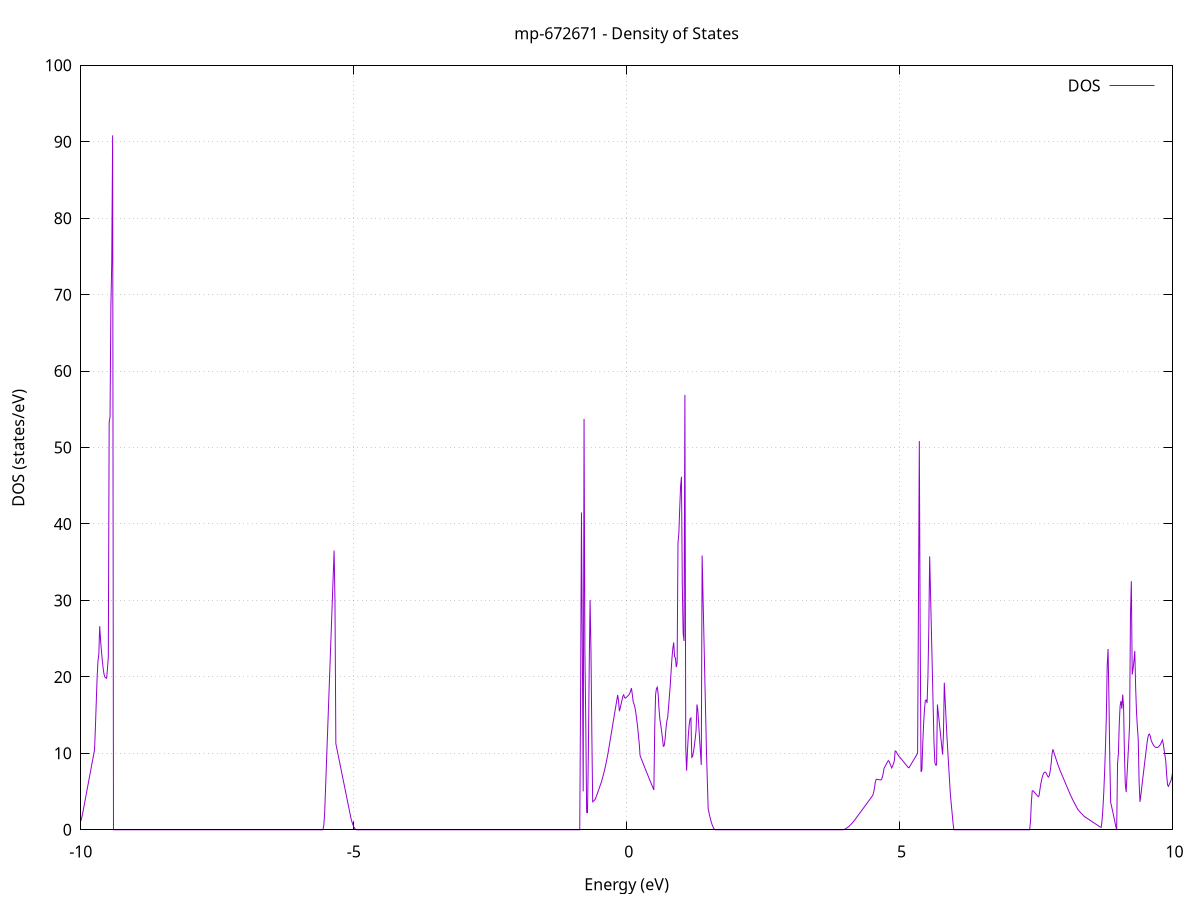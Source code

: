 set title 'mp-672671 - Density of States'
set xlabel 'Energy (eV)'
set ylabel 'DOS (states/eV)'
set grid
set xrange [-10:10]
set yrange [0:99.926]
set xzeroaxis lt -1
set terminal png size 800,600
set output 'mp-672671_dos_gnuplot.png'
plot '-' using 1:2 with lines title 'DOS'
-15.953600 0.000000
-15.937800 0.000000
-15.922000 0.000000
-15.906200 0.000000
-15.890500 0.000000
-15.874700 0.000000
-15.858900 0.000000
-15.843100 0.000000
-15.827300 0.000000
-15.811500 0.000000
-15.795700 0.000000
-15.779900 0.000000
-15.764100 0.000000
-15.748400 0.000000
-15.732600 0.000000
-15.716800 0.000000
-15.701000 0.000000
-15.685200 0.000000
-15.669400 0.000000
-15.653600 0.000000
-15.637800 0.000000
-15.622000 0.000000
-15.606300 0.000000
-15.590500 0.000000
-15.574700 0.000000
-15.558900 0.000000
-15.543100 0.000000
-15.527300 0.000000
-15.511500 0.000000
-15.495700 0.000000
-15.479900 0.000000
-15.464200 0.000000
-15.448400 0.000000
-15.432600 0.000000
-15.416800 0.000000
-15.401000 0.000000
-15.385200 0.000000
-15.369400 0.000000
-15.353600 0.000000
-15.337800 0.000000
-15.322000 0.000000
-15.306300 0.000000
-15.290500 0.000000
-15.274700 0.000000
-15.258900 0.000000
-15.243100 0.000000
-15.227300 0.000000
-15.211500 0.000000
-15.195700 0.000000
-15.179900 0.000000
-15.164200 0.000000
-15.148400 0.000000
-15.132600 0.000000
-15.116800 0.000000
-15.101000 0.000000
-15.085200 0.000000
-15.069400 0.000000
-15.053600 0.000000
-15.037800 0.000000
-15.022100 0.000000
-15.006300 0.000000
-14.990500 0.000000
-14.974700 0.000000
-14.958900 0.000000
-14.943100 0.000000
-14.927300 0.000000
-14.911500 0.000000
-14.895700 0.000000
-14.880000 0.000000
-14.864200 0.000000
-14.848400 0.000000
-14.832600 0.000000
-14.816800 0.000000
-14.801000 0.000000
-14.785200 0.000000
-14.769400 0.000000
-14.753600 0.000000
-14.737800 0.000000
-14.722100 0.000000
-14.706300 0.000000
-14.690500 0.000000
-14.674700 0.000000
-14.658900 0.000000
-14.643100 0.000000
-14.627300 0.000000
-14.611500 0.000000
-14.595700 0.000000
-14.580000 0.000000
-14.564200 0.000000
-14.548400 0.000000
-14.532600 0.000000
-14.516800 367.097000
-14.501000 258.238000
-14.485200 249.760600
-14.469400 260.582900
-14.453600 0.000000
-14.437900 0.000000
-14.422100 0.000000
-14.406300 0.000000
-14.390500 0.000000
-14.374700 0.000000
-14.358900 0.000000
-14.343100 0.000000
-14.327300 0.000000
-14.311500 0.000000
-14.295800 0.000000
-14.280000 0.000000
-14.264200 0.000000
-14.248400 0.000000
-14.232600 0.000000
-14.216800 0.000000
-14.201000 0.000000
-14.185200 0.000000
-14.169400 0.000000
-14.153600 0.000000
-14.137900 0.000000
-14.122100 0.000000
-14.106300 0.000000
-14.090500 0.000000
-14.074700 0.000000
-14.058900 0.000000
-14.043100 0.000000
-14.027300 0.000000
-14.011500 0.000000
-13.995800 0.000000
-13.980000 0.000000
-13.964200 0.000000
-13.948400 0.000000
-13.932600 0.000000
-13.916800 0.000000
-13.901000 0.000000
-13.885200 0.000000
-13.869400 0.000000
-13.853700 0.000000
-13.837900 0.000000
-13.822100 0.000000
-13.806300 0.000000
-13.790500 0.000000
-13.774700 0.000000
-13.758900 0.000000
-13.743100 0.000000
-13.727300 0.000000
-13.711600 0.000000
-13.695800 0.000000
-13.680000 0.000000
-13.664200 0.000000
-13.648400 0.000000
-13.632600 0.000000
-13.616800 0.000000
-13.601000 0.000000
-13.585200 0.000000
-13.569400 0.000000
-13.553700 0.000000
-13.537900 0.000000
-13.522100 0.000000
-13.506300 0.000000
-13.490500 0.000000
-13.474700 0.000000
-13.458900 0.000000
-13.443100 0.000000
-13.427300 0.000000
-13.411600 0.000000
-13.395800 0.000000
-13.380000 0.000000
-13.364200 0.000000
-13.348400 0.000000
-13.332600 0.000000
-13.316800 0.000000
-13.301000 0.000000
-13.285200 0.000000
-13.269500 0.000000
-13.253700 0.000000
-13.237900 0.000000
-13.222100 0.000000
-13.206300 0.000000
-13.190500 0.000000
-13.174700 0.000000
-13.158900 0.000000
-13.143100 0.000000
-13.127400 0.000000
-13.111600 0.000000
-13.095800 0.000000
-13.080000 0.000000
-13.064200 0.000000
-13.048400 0.000000
-13.032600 0.000000
-13.016800 0.000000
-13.001000 0.000000
-12.985300 0.000000
-12.969500 0.000000
-12.953700 0.000000
-12.937900 0.000000
-12.922100 0.000000
-12.906300 0.000000
-12.890500 0.000000
-12.874700 0.000000
-12.858900 0.000000
-12.843100 0.000000
-12.827400 0.000000
-12.811600 0.000000
-12.795800 0.000000
-12.780000 0.000000
-12.764200 0.000000
-12.748400 0.000000
-12.732600 0.000000
-12.716800 0.000000
-12.701000 0.000000
-12.685300 0.000000
-12.669500 0.000000
-12.653700 0.000000
-12.637900 0.000000
-12.622100 0.000000
-12.606300 0.000000
-12.590500 0.000000
-12.574700 0.000000
-12.558900 0.000000
-12.543200 0.000000
-12.527400 0.000000
-12.511600 0.000000
-12.495800 0.000000
-12.480000 0.000000
-12.464200 0.000000
-12.448400 0.000000
-12.432600 0.000000
-12.416800 0.000000
-12.401100 0.000000
-12.385300 0.000000
-12.369500 0.000000
-12.353700 0.000000
-12.337900 0.000000
-12.322100 0.000000
-12.306300 0.000000
-12.290500 0.000000
-12.274700 0.000000
-12.258900 0.000000
-12.243200 0.000000
-12.227400 0.000000
-12.211600 0.000000
-12.195800 0.000000
-12.180000 0.000000
-12.164200 0.000000
-12.148400 0.000000
-12.132600 0.000000
-12.116800 0.000000
-12.101100 0.000000
-12.085300 0.000000
-12.069500 0.000000
-12.053700 0.000000
-12.037900 0.000000
-12.022100 0.000000
-12.006300 0.000000
-11.990500 0.000000
-11.974700 0.000000
-11.959000 0.000000
-11.943200 0.000000
-11.927400 0.000000
-11.911600 0.000000
-11.895800 0.000000
-11.880000 0.000000
-11.864200 0.000000
-11.848400 0.000000
-11.832600 0.000000
-11.816900 0.000000
-11.801100 0.000000
-11.785300 0.000000
-11.769500 0.000000
-11.753700 0.000000
-11.737900 0.000000
-11.722100 0.000000
-11.706300 0.000000
-11.690500 0.000000
-11.674700 0.000000
-11.659000 0.000000
-11.643200 0.000000
-11.627400 0.000000
-11.611600 0.000000
-11.595800 0.000000
-11.580000 0.000000
-11.564200 0.000000
-11.548400 0.000000
-11.532600 0.000000
-11.516900 0.000000
-11.501100 0.000000
-11.485300 0.000000
-11.469500 0.000000
-11.453700 0.000000
-11.437900 0.000000
-11.422100 0.000000
-11.406300 0.000000
-11.390500 0.000000
-11.374800 0.000000
-11.359000 0.000000
-11.343200 0.000000
-11.327400 0.000000
-11.311600 0.000000
-11.295800 0.000000
-11.280000 0.000000
-11.264200 0.000000
-11.248400 0.000000
-11.232700 0.000000
-11.216900 0.000000
-11.201100 0.000000
-11.185300 0.000000
-11.169500 0.000000
-11.153700 0.000000
-11.137900 0.000000
-11.122100 0.000000
-11.106300 0.000000
-11.090500 0.000000
-11.074800 0.000000
-11.059000 0.000000
-11.043200 0.000000
-11.027400 0.000000
-11.011600 0.000000
-10.995800 0.000000
-10.980000 0.000000
-10.964200 0.000000
-10.948400 0.000000
-10.932700 0.000000
-10.916900 0.000000
-10.901100 0.000000
-10.885300 0.000000
-10.869500 0.000000
-10.853700 0.000000
-10.837900 0.000000
-10.822100 0.000000
-10.806300 0.000000
-10.790600 0.000000
-10.774800 0.000000
-10.759000 0.000000
-10.743200 0.000000
-10.727400 0.000000
-10.711600 0.000000
-10.695800 0.000000
-10.680000 0.000000
-10.664200 0.000000
-10.648500 0.000000
-10.632700 0.000000
-10.616900 0.000000
-10.601100 0.000000
-10.585300 0.000000
-10.569500 0.000000
-10.553700 0.000000
-10.537900 0.000000
-10.522100 0.000000
-10.506300 0.000000
-10.490600 0.000000
-10.474800 0.000000
-10.459000 0.000000
-10.443200 0.000000
-10.427400 0.000000
-10.411600 0.000000
-10.395800 0.000000
-10.380000 0.000000
-10.364200 0.000000
-10.348500 0.000000
-10.332700 0.000000
-10.316900 0.000000
-10.301100 0.000000
-10.285300 0.000000
-10.269500 0.000000
-10.253700 0.000000
-10.237900 0.000000
-10.222100 0.000000
-10.206400 0.000000
-10.190600 0.000000
-10.174800 0.000000
-10.159000 0.000000
-10.143200 0.000000
-10.127400 0.000000
-10.111600 0.000000
-10.095800 0.000000
-10.080000 0.000000
-10.064300 0.055300
-10.048500 0.240500
-10.032700 0.440100
-10.016900 0.740600
-10.001100 1.107500
-9.985300 1.509700
-9.969500 2.001800
-9.953700 2.604200
-9.937900 3.206800
-9.922200 3.809600
-9.906400 4.412500
-9.890600 5.015600
-9.874800 5.618900
-9.859000 6.222200
-9.843200 6.825800
-9.827400 7.429500
-9.811600 8.033300
-9.795800 8.637300
-9.780000 9.241500
-9.764300 9.845800
-9.748500 10.450200
-9.732700 13.305700
-9.716900 16.628400
-9.701100 19.864600
-9.685300 22.066400
-9.669500 22.981700
-9.653700 26.624100
-9.637900 24.836400
-9.622200 23.406800
-9.606400 22.191500
-9.590600 21.140400
-9.574800 20.361100
-9.559000 19.986700
-9.543200 19.891300
-9.527400 19.818900
-9.511600 20.999300
-9.495800 22.634400
-9.480100 53.291600
-9.464300 54.024200
-9.448500 68.476300
-9.432700 74.268400
-9.416900 90.841400
-9.401100 0.000000
-9.385300 0.000000
-9.369500 0.000000
-9.353700 0.000000
-9.338000 0.000000
-9.322200 0.000000
-9.306400 0.000000
-9.290600 0.000000
-9.274800 0.000000
-9.259000 0.000000
-9.243200 0.000000
-9.227400 0.000000
-9.211600 0.000000
-9.195800 0.000000
-9.180100 0.000000
-9.164300 0.000000
-9.148500 0.000000
-9.132700 0.000000
-9.116900 0.000000
-9.101100 0.000000
-9.085300 0.000000
-9.069500 0.000000
-9.053700 0.000000
-9.038000 0.000000
-9.022200 0.000000
-9.006400 0.000000
-8.990600 0.000000
-8.974800 0.000000
-8.959000 0.000000
-8.943200 0.000000
-8.927400 0.000000
-8.911600 0.000000
-8.895900 0.000000
-8.880100 0.000000
-8.864300 0.000000
-8.848500 0.000000
-8.832700 0.000000
-8.816900 0.000000
-8.801100 0.000000
-8.785300 0.000000
-8.769500 0.000000
-8.753800 0.000000
-8.738000 0.000000
-8.722200 0.000000
-8.706400 0.000000
-8.690600 0.000000
-8.674800 0.000000
-8.659000 0.000000
-8.643200 0.000000
-8.627400 0.000000
-8.611600 0.000000
-8.595900 0.000000
-8.580100 0.000000
-8.564300 0.000000
-8.548500 0.000000
-8.532700 0.000000
-8.516900 0.000000
-8.501100 0.000000
-8.485300 0.000000
-8.469500 0.000000
-8.453800 0.000000
-8.438000 0.000000
-8.422200 0.000000
-8.406400 0.000000
-8.390600 0.000000
-8.374800 0.000000
-8.359000 0.000000
-8.343200 0.000000
-8.327400 0.000000
-8.311700 0.000000
-8.295900 0.000000
-8.280100 0.000000
-8.264300 0.000000
-8.248500 0.000000
-8.232700 0.000000
-8.216900 0.000000
-8.201100 0.000000
-8.185300 0.000000
-8.169600 0.000000
-8.153800 0.000000
-8.138000 0.000000
-8.122200 0.000000
-8.106400 0.000000
-8.090600 0.000000
-8.074800 0.000000
-8.059000 0.000000
-8.043200 0.000000
-8.027400 0.000000
-8.011700 0.000000
-7.995900 0.000000
-7.980100 0.000000
-7.964300 0.000000
-7.948500 0.000000
-7.932700 0.000000
-7.916900 0.000000
-7.901100 0.000000
-7.885300 0.000000
-7.869600 0.000000
-7.853800 0.000000
-7.838000 0.000000
-7.822200 0.000000
-7.806400 0.000000
-7.790600 0.000000
-7.774800 0.000000
-7.759000 0.000000
-7.743200 0.000000
-7.727500 0.000000
-7.711700 0.000000
-7.695900 0.000000
-7.680100 0.000000
-7.664300 0.000000
-7.648500 0.000000
-7.632700 0.000000
-7.616900 0.000000
-7.601100 0.000000
-7.585400 0.000000
-7.569600 0.000000
-7.553800 0.000000
-7.538000 0.000000
-7.522200 0.000000
-7.506400 0.000000
-7.490600 0.000000
-7.474800 0.000000
-7.459000 0.000000
-7.443300 0.000000
-7.427500 0.000000
-7.411700 0.000000
-7.395900 0.000000
-7.380100 0.000000
-7.364300 0.000000
-7.348500 0.000000
-7.332700 0.000000
-7.316900 0.000000
-7.301100 0.000000
-7.285400 0.000000
-7.269600 0.000000
-7.253800 0.000000
-7.238000 0.000000
-7.222200 0.000000
-7.206400 0.000000
-7.190600 0.000000
-7.174800 0.000000
-7.159000 0.000000
-7.143300 0.000000
-7.127500 0.000000
-7.111700 0.000000
-7.095900 0.000000
-7.080100 0.000000
-7.064300 0.000000
-7.048500 0.000000
-7.032700 0.000000
-7.016900 0.000000
-7.001200 0.000000
-6.985400 0.000000
-6.969600 0.000000
-6.953800 0.000000
-6.938000 0.000000
-6.922200 0.000000
-6.906400 0.000000
-6.890600 0.000000
-6.874800 0.000000
-6.859100 0.000000
-6.843300 0.000000
-6.827500 0.000000
-6.811700 0.000000
-6.795900 0.000000
-6.780100 0.000000
-6.764300 0.000000
-6.748500 0.000000
-6.732700 0.000000
-6.716900 0.000000
-6.701200 0.000000
-6.685400 0.000000
-6.669600 0.000000
-6.653800 0.000000
-6.638000 0.000000
-6.622200 0.000000
-6.606400 0.000000
-6.590600 0.000000
-6.574800 0.000000
-6.559100 0.000000
-6.543300 0.000000
-6.527500 0.000000
-6.511700 0.000000
-6.495900 0.000000
-6.480100 0.000000
-6.464300 0.000000
-6.448500 0.000000
-6.432700 0.000000
-6.417000 0.000000
-6.401200 0.000000
-6.385400 0.000000
-6.369600 0.000000
-6.353800 0.000000
-6.338000 0.000000
-6.322200 0.000000
-6.306400 0.000000
-6.290600 0.000000
-6.274900 0.000000
-6.259100 0.000000
-6.243300 0.000000
-6.227500 0.000000
-6.211700 0.000000
-6.195900 0.000000
-6.180100 0.000000
-6.164300 0.000000
-6.148500 0.000000
-6.132700 0.000000
-6.117000 0.000000
-6.101200 0.000000
-6.085400 0.000000
-6.069600 0.000000
-6.053800 0.000000
-6.038000 0.000000
-6.022200 0.000000
-6.006400 0.000000
-5.990600 0.000000
-5.974900 0.000000
-5.959100 0.000000
-5.943300 0.000000
-5.927500 0.000000
-5.911700 0.000000
-5.895900 0.000000
-5.880100 0.000000
-5.864300 0.000000
-5.848500 0.000000
-5.832800 0.000000
-5.817000 0.000000
-5.801200 0.000000
-5.785400 0.000000
-5.769600 0.000000
-5.753800 0.000000
-5.738000 0.000000
-5.722200 0.000000
-5.706400 0.000000
-5.690700 0.000000
-5.674900 0.000000
-5.659100 0.000000
-5.643300 0.000000
-5.627500 0.000000
-5.611700 0.000000
-5.595900 0.000000
-5.580100 0.000000
-5.564300 0.000000
-5.548500 0.556100
-5.532800 2.091300
-5.517000 5.221700
-5.501200 8.352000
-5.485400 11.482400
-5.469600 14.612800
-5.453800 17.743100
-5.438000 20.873500
-5.422200 24.003900
-5.406400 27.134200
-5.390700 30.264600
-5.374900 33.395000
-5.359100 36.525300
-5.343300 29.746700
-5.327500 11.273800
-5.311700 10.716300
-5.295900 10.158900
-5.280100 9.601700
-5.264300 9.044500
-5.248600 8.487400
-5.232800 7.930500
-5.217000 7.373600
-5.201200 6.816800
-5.185400 6.260200
-5.169600 5.703600
-5.153800 5.147200
-5.138000 4.590800
-5.122200 4.034500
-5.106500 3.478400
-5.090700 2.922300
-5.074900 2.366400
-5.059100 1.810500
-5.043300 1.282200
-5.027500 0.927900
-5.011700 0.589400
-4.995900 0.347000
-4.980100 0.172900
-4.964400 0.034100
-4.948600 0.000000
-4.932800 0.000000
-4.917000 0.000000
-4.901200 0.000000
-4.885400 0.000000
-4.869600 0.000000
-4.853800 0.000000
-4.838000 0.000000
-4.822200 0.000000
-4.806500 0.000000
-4.790700 0.000000
-4.774900 0.000000
-4.759100 0.000000
-4.743300 0.000000
-4.727500 0.000000
-4.711700 0.000000
-4.695900 0.000000
-4.680100 0.000000
-4.664400 0.000000
-4.648600 0.000000
-4.632800 0.000000
-4.617000 0.000000
-4.601200 0.000000
-4.585400 0.000000
-4.569600 0.000000
-4.553800 0.000000
-4.538000 0.000000
-4.522300 0.000000
-4.506500 0.000000
-4.490700 0.000000
-4.474900 0.000000
-4.459100 0.000000
-4.443300 0.000000
-4.427500 0.000000
-4.411700 0.000000
-4.395900 0.000000
-4.380200 0.000000
-4.364400 0.000000
-4.348600 0.000000
-4.332800 0.000000
-4.317000 0.000000
-4.301200 0.000000
-4.285400 0.000000
-4.269600 0.000000
-4.253800 0.000000
-4.238000 0.000000
-4.222300 0.000000
-4.206500 0.000000
-4.190700 0.000000
-4.174900 0.000000
-4.159100 0.000000
-4.143300 0.000000
-4.127500 0.000000
-4.111700 0.000000
-4.095900 0.000000
-4.080200 0.000000
-4.064400 0.000000
-4.048600 0.000000
-4.032800 0.000000
-4.017000 0.000000
-4.001200 0.000000
-3.985400 0.000000
-3.969600 0.000000
-3.953800 0.000000
-3.938100 0.000000
-3.922300 0.000000
-3.906500 0.000000
-3.890700 0.000000
-3.874900 0.000000
-3.859100 0.000000
-3.843300 0.000000
-3.827500 0.000000
-3.811700 0.000000
-3.796000 0.000000
-3.780200 0.000000
-3.764400 0.000000
-3.748600 0.000000
-3.732800 0.000000
-3.717000 0.000000
-3.701200 0.000000
-3.685400 0.000000
-3.669600 0.000000
-3.653800 0.000000
-3.638100 0.000000
-3.622300 0.000000
-3.606500 0.000000
-3.590700 0.000000
-3.574900 0.000000
-3.559100 0.000000
-3.543300 0.000000
-3.527500 0.000000
-3.511700 0.000000
-3.496000 0.000000
-3.480200 0.000000
-3.464400 0.000000
-3.448600 0.000000
-3.432800 0.000000
-3.417000 0.000000
-3.401200 0.000000
-3.385400 0.000000
-3.369600 0.000000
-3.353900 0.000000
-3.338100 0.000000
-3.322300 0.000000
-3.306500 0.000000
-3.290700 0.000000
-3.274900 0.000000
-3.259100 0.000000
-3.243300 0.000000
-3.227500 0.000000
-3.211800 0.000000
-3.196000 0.000000
-3.180200 0.000000
-3.164400 0.000000
-3.148600 0.000000
-3.132800 0.000000
-3.117000 0.000000
-3.101200 0.000000
-3.085400 0.000000
-3.069600 0.000000
-3.053900 0.000000
-3.038100 0.000000
-3.022300 0.000000
-3.006500 0.000000
-2.990700 0.000000
-2.974900 0.000000
-2.959100 0.000000
-2.943300 0.000000
-2.927500 0.000000
-2.911800 0.000000
-2.896000 0.000000
-2.880200 0.000000
-2.864400 0.000000
-2.848600 0.000000
-2.832800 0.000000
-2.817000 0.000000
-2.801200 0.000000
-2.785400 0.000000
-2.769700 0.000000
-2.753900 0.000000
-2.738100 0.000000
-2.722300 0.000000
-2.706500 0.000000
-2.690700 0.000000
-2.674900 0.000000
-2.659100 0.000000
-2.643300 0.000000
-2.627600 0.000000
-2.611800 0.000000
-2.596000 0.000000
-2.580200 0.000000
-2.564400 0.000000
-2.548600 0.000000
-2.532800 0.000000
-2.517000 0.000000
-2.501200 0.000000
-2.485500 0.000000
-2.469700 0.000000
-2.453900 0.000000
-2.438100 0.000000
-2.422300 0.000000
-2.406500 0.000000
-2.390700 0.000000
-2.374900 0.000000
-2.359100 0.000000
-2.343300 0.000000
-2.327600 0.000000
-2.311800 0.000000
-2.296000 0.000000
-2.280200 0.000000
-2.264400 0.000000
-2.248600 0.000000
-2.232800 0.000000
-2.217000 0.000000
-2.201200 0.000000
-2.185500 0.000000
-2.169700 0.000000
-2.153900 0.000000
-2.138100 0.000000
-2.122300 0.000000
-2.106500 0.000000
-2.090700 0.000000
-2.074900 0.000000
-2.059100 0.000000
-2.043400 0.000000
-2.027600 0.000000
-2.011800 0.000000
-1.996000 0.000000
-1.980200 0.000000
-1.964400 0.000000
-1.948600 0.000000
-1.932800 0.000000
-1.917000 0.000000
-1.901300 0.000000
-1.885500 0.000000
-1.869700 0.000000
-1.853900 0.000000
-1.838100 0.000000
-1.822300 0.000000
-1.806500 0.000000
-1.790700 0.000000
-1.774900 0.000000
-1.759100 0.000000
-1.743400 0.000000
-1.727600 0.000000
-1.711800 0.000000
-1.696000 0.000000
-1.680200 0.000000
-1.664400 0.000000
-1.648600 0.000000
-1.632800 0.000000
-1.617000 0.000000
-1.601300 0.000000
-1.585500 0.000000
-1.569700 0.000000
-1.553900 0.000000
-1.538100 0.000000
-1.522300 0.000000
-1.506500 0.000000
-1.490700 0.000000
-1.474900 0.000000
-1.459200 0.000000
-1.443400 0.000000
-1.427600 0.000000
-1.411800 0.000000
-1.396000 0.000000
-1.380200 0.000000
-1.364400 0.000000
-1.348600 0.000000
-1.332800 0.000000
-1.317100 0.000000
-1.301300 0.000000
-1.285500 0.000000
-1.269700 0.000000
-1.253900 0.000000
-1.238100 0.000000
-1.222300 0.000000
-1.206500 0.000000
-1.190700 0.000000
-1.174900 0.000000
-1.159200 0.000000
-1.143400 0.000000
-1.127600 0.000000
-1.111800 0.000000
-1.096000 0.000000
-1.080200 0.000000
-1.064400 0.000000
-1.048600 0.000000
-1.032800 0.000000
-1.017100 0.000000
-1.001300 0.000000
-0.985500 0.000000
-0.969700 0.000000
-0.953900 0.000000
-0.938100 0.000000
-0.922300 0.000000
-0.906500 0.000000
-0.890700 0.000000
-0.875000 0.000000
-0.859200 0.000000
-0.843400 17.998200
-0.827600 41.508400
-0.811800 23.383400
-0.796000 5.030400
-0.780200 53.749000
-0.764400 22.919300
-0.748600 13.890400
-0.732900 2.276400
-0.717100 2.240900
-0.701300 10.166600
-0.685500 21.450600
-0.669700 30.066500
-0.653900 23.576200
-0.638100 12.771900
-0.622300 3.663200
-0.606500 3.756900
-0.590700 3.850700
-0.575000 4.028900
-0.559200 4.289700
-0.543400 4.609800
-0.527600 4.929800
-0.511800 5.249800
-0.496000 5.569600
-0.480200 5.889300
-0.464400 6.208900
-0.448600 6.595500
-0.432900 7.028300
-0.417100 7.461000
-0.401300 7.893600
-0.385500 8.424500
-0.369700 8.979100
-0.353900 9.533500
-0.338100 10.145000
-0.322300 10.826700
-0.306500 11.508300
-0.290800 12.189700
-0.275000 12.870900
-0.259200 13.551900
-0.243400 14.232800
-0.227600 14.913500
-0.211800 15.594000
-0.196000 16.274400
-0.180200 16.954600
-0.164400 17.634600
-0.148700 16.881700
-0.132900 15.510000
-0.117100 15.939700
-0.101300 16.451600
-0.085500 16.963300
-0.069700 17.474900
-0.053900 17.653700
-0.038100 17.297500
-0.022300 17.213300
-0.006500 17.319400
0.009200 17.427400
0.025000 17.537300
0.040800 17.649200
0.056600 17.832000
0.072400 18.179000
0.088200 18.526000
0.104000 17.671800
0.119800 16.763800
0.135600 16.421800
0.151300 16.040700
0.167100 15.356000
0.182900 14.492400
0.198700 13.606900
0.214500 12.482700
0.230300 11.306300
0.246100 9.706800
0.261900 9.412800
0.277700 9.123600
0.293400 8.835700
0.309200 8.549100
0.325000 8.263700
0.340800 7.979500
0.356600 7.696500
0.372400 7.414800
0.388200 7.134200
0.404000 6.854900
0.419800 6.577200
0.435500 6.304500
0.451300 6.031800
0.467100 5.759200
0.482900 5.486400
0.498700 5.213700
0.514500 13.282700
0.530300 17.668600
0.546100 18.477200
0.561900 18.656400
0.577600 17.748900
0.593400 15.754900
0.609200 14.449800
0.625000 13.702700
0.640800 12.865300
0.656600 11.937500
0.672400 10.919500
0.688200 11.007700
0.704000 11.838500
0.719800 13.173900
0.735500 14.204400
0.751300 14.670800
0.767100 16.009500
0.782900 17.428200
0.798700 18.878800
0.814500 20.729100
0.830300 22.473000
0.846100 23.714700
0.861900 24.494700
0.877600 22.662200
0.893400 22.495800
0.909200 21.277100
0.925000 21.810300
0.940800 37.535300
0.956600 38.801200
0.972400 42.070400
0.988200 44.925400
1.004000 46.180700
1.019700 31.943000
1.035500 25.630000
1.051300 24.697200
1.067100 56.891200
1.082900 10.665400
1.098700 7.733600
1.114500 10.368900
1.130300 12.375900
1.146100 13.754800
1.161800 14.505400
1.177600 14.627800
1.193400 9.468600
1.209200 9.600500
1.225000 10.222600
1.240800 11.000300
1.256600 11.933900
1.272400 13.023200
1.288200 16.392300
1.304000 15.661000
1.319700 13.768300
1.335500 11.939300
1.351300 10.174000
1.367100 8.472300
1.382900 35.884900
1.398700 30.707000
1.414500 25.573000
1.430300 20.482900
1.446100 15.436800
1.461800 10.434600
1.477600 6.500300
1.493400 2.773800
1.509200 2.216000
1.525000 1.714100
1.540800 1.259700
1.556600 0.869200
1.572400 0.543500
1.588200 0.282700
1.603900 0.086900
1.619700 0.000000
1.635500 0.000000
1.651300 0.000000
1.667100 0.000000
1.682900 0.000000
1.698700 0.000000
1.714500 0.000000
1.730300 0.000000
1.746000 0.000000
1.761800 0.000000
1.777600 0.000000
1.793400 0.000000
1.809200 0.000000
1.825000 0.000000
1.840800 0.000000
1.856600 0.000000
1.872400 0.000000
1.888200 0.000000
1.903900 0.000000
1.919700 0.000000
1.935500 0.000000
1.951300 0.000000
1.967100 0.000000
1.982900 0.000000
1.998700 0.000000
2.014500 0.000000
2.030300 0.000000
2.046000 0.000000
2.061800 0.000000
2.077600 0.000000
2.093400 0.000000
2.109200 0.000000
2.125000 0.000000
2.140800 0.000000
2.156600 0.000000
2.172400 0.000000
2.188100 0.000000
2.203900 0.000000
2.219700 0.000000
2.235500 0.000000
2.251300 0.000000
2.267100 0.000000
2.282900 0.000000
2.298700 0.000000
2.314500 0.000000
2.330200 0.000000
2.346000 0.000000
2.361800 0.000000
2.377600 0.000000
2.393400 0.000000
2.409200 0.000000
2.425000 0.000000
2.440800 0.000000
2.456600 0.000000
2.472400 0.000000
2.488100 0.000000
2.503900 0.000000
2.519700 0.000000
2.535500 0.000000
2.551300 0.000000
2.567100 0.000000
2.582900 0.000000
2.598700 0.000000
2.614500 0.000000
2.630200 0.000000
2.646000 0.000000
2.661800 0.000000
2.677600 0.000000
2.693400 0.000000
2.709200 0.000000
2.725000 0.000000
2.740800 0.000000
2.756600 0.000000
2.772300 0.000000
2.788100 0.000000
2.803900 0.000000
2.819700 0.000000
2.835500 0.000000
2.851300 0.000000
2.867100 0.000000
2.882900 0.000000
2.898700 0.000000
2.914400 0.000000
2.930200 0.000000
2.946000 0.000000
2.961800 0.000000
2.977600 0.000000
2.993400 0.000000
3.009200 0.000000
3.025000 0.000000
3.040800 0.000000
3.056500 0.000000
3.072300 0.000000
3.088100 0.000000
3.103900 0.000000
3.119700 0.000000
3.135500 0.000000
3.151300 0.000000
3.167100 0.000000
3.182900 0.000000
3.198700 0.000000
3.214400 0.000000
3.230200 0.000000
3.246000 0.000000
3.261800 0.000000
3.277600 0.000000
3.293400 0.000000
3.309200 0.000000
3.325000 0.000000
3.340800 0.000000
3.356500 0.000000
3.372300 0.000000
3.388100 0.000000
3.403900 0.000000
3.419700 0.000000
3.435500 0.000000
3.451300 0.000000
3.467100 0.000000
3.482900 0.000000
3.498600 0.000000
3.514400 0.000000
3.530200 0.000000
3.546000 0.000000
3.561800 0.000000
3.577600 0.000000
3.593400 0.000000
3.609200 0.000000
3.625000 0.000000
3.640700 0.000000
3.656500 0.000000
3.672300 0.000000
3.688100 0.000000
3.703900 0.000000
3.719700 0.000000
3.735500 0.000000
3.751300 0.000000
3.767100 0.000000
3.782900 0.000000
3.798600 0.000000
3.814400 0.000000
3.830200 0.000000
3.846000 0.000000
3.861800 0.000000
3.877600 0.000000
3.893400 0.000000
3.909200 0.000000
3.925000 0.000000
3.940700 0.000000
3.956500 0.000000
3.972300 0.014200
3.988100 0.052000
4.003900 0.107100
4.019700 0.175100
4.035500 0.249300
4.051300 0.329800
4.067100 0.416800
4.082800 0.516300
4.098600 0.631600
4.114400 0.746900
4.130200 0.862200
4.146000 0.980600
4.161800 1.119800
4.177600 1.272300
4.193400 1.425800
4.209200 1.579300
4.224900 1.732800
4.240700 1.886300
4.256500 2.039900
4.272300 2.193400
4.288100 2.347000
4.303900 2.500700
4.319700 2.654300
4.335500 2.808000
4.351300 2.961600
4.367100 3.115400
4.382800 3.269100
4.398600 3.422800
4.414400 3.576600
4.430200 3.730400
4.446000 3.884300
4.461800 4.038100
4.477600 4.192000
4.493400 4.345900
4.509200 4.528100
4.524900 4.888300
4.540700 5.486100
4.556500 6.285800
4.572300 6.606900
4.588100 6.597100
4.603900 6.576600
4.619700 6.556100
4.635500 6.535500
4.651300 6.514900
4.667000 6.564200
4.682800 6.843100
4.698600 7.321300
4.714400 7.998900
4.730200 8.243200
4.746000 8.457400
4.761800 8.663900
4.777600 8.862700
4.793400 9.053900
4.809100 8.928900
4.824900 8.651300
4.840700 8.373100
4.856500 8.094300
4.872300 8.334800
4.888100 8.652000
4.903900 9.002900
4.919700 10.308600
4.935500 10.254700
4.951300 10.045200
4.967000 9.841900
4.982800 9.657700
4.998600 9.526100
5.014400 9.393700
5.030200 9.260700
5.046000 9.126900
5.061800 8.992400
5.077600 8.857200
5.093400 8.721300
5.109100 8.584600
5.124900 8.447200
5.140700 8.309100
5.156500 8.170300
5.172300 8.106500
5.188100 8.296100
5.203900 8.485600
5.219700 8.675000
5.235500 8.864300
5.251200 9.053500
5.267000 9.242600
5.282800 9.431600
5.298600 9.620400
5.314400 9.809200
5.330200 10.021500
5.346000 29.635700
5.361800 50.845800
5.377600 25.660900
5.393300 7.570200
5.409100 7.831800
5.424900 11.280500
5.440700 13.864500
5.456500 15.747800
5.472300 16.930300
5.488100 16.974300
5.503900 16.587300
5.519700 20.049100
5.535400 26.321700
5.551200 35.767700
5.567000 30.959700
5.582800 26.125400
5.598600 21.264900
5.614400 16.378100
5.630200 11.465100
5.646000 8.804200
5.661800 8.462600
5.677600 8.475200
5.693300 16.387200
5.709100 15.297900
5.724900 14.208400
5.740700 13.118800
5.756500 12.029000
5.772300 10.939200
5.788100 9.849200
5.803900 12.533600
5.819700 19.235800
5.835400 16.896200
5.851200 14.556400
5.867000 12.308000
5.882800 10.382700
5.898600 8.457200
5.914400 6.531500
5.930200 4.678900
5.946000 3.460000
5.961800 2.241100
5.977500 1.022100
5.993300 0.000000
6.009100 0.000000
6.024900 0.000000
6.040700 0.000000
6.056500 0.000000
6.072300 0.000000
6.088100 0.000000
6.103900 0.000000
6.119600 0.000000
6.135400 0.000000
6.151200 0.000000
6.167000 0.000000
6.182800 0.000000
6.198600 0.000000
6.214400 0.000000
6.230200 0.000000
6.246000 0.000000
6.261800 0.000000
6.277500 0.000000
6.293300 0.000000
6.309100 0.000000
6.324900 0.000000
6.340700 0.000000
6.356500 0.000000
6.372300 0.000000
6.388100 0.000000
6.403900 0.000000
6.419600 0.000000
6.435400 0.000000
6.451200 0.000000
6.467000 0.000000
6.482800 0.000000
6.498600 0.000000
6.514400 0.000000
6.530200 0.000000
6.546000 0.000000
6.561700 0.000000
6.577500 0.000000
6.593300 0.000000
6.609100 0.000000
6.624900 0.000000
6.640700 0.000000
6.656500 0.000000
6.672300 0.000000
6.688100 0.000000
6.703800 0.000000
6.719600 0.000000
6.735400 0.000000
6.751200 0.000000
6.767000 0.000000
6.782800 0.000000
6.798600 0.000000
6.814400 0.000000
6.830200 0.000000
6.846000 0.000000
6.861700 0.000000
6.877500 0.000000
6.893300 0.000000
6.909100 0.000000
6.924900 0.000000
6.940700 0.000000
6.956500 0.000000
6.972300 0.000000
6.988100 0.000000
7.003800 0.000000
7.019600 0.000000
7.035400 0.000000
7.051200 0.000000
7.067000 0.000000
7.082800 0.000000
7.098600 0.000000
7.114400 0.000000
7.130200 0.000000
7.145900 0.000000
7.161700 0.000000
7.177500 0.000000
7.193300 0.000000
7.209100 0.000000
7.224900 0.000000
7.240700 0.000000
7.256500 0.000000
7.272300 0.000000
7.288000 0.000000
7.303800 0.000000
7.319600 0.000000
7.335400 0.000000
7.351200 0.000000
7.367000 0.000000
7.382800 0.000400
7.398600 1.087100
7.414400 3.590100
7.430200 5.095500
7.445900 5.099900
7.461700 4.970300
7.477500 4.840800
7.493300 4.711400
7.509100 4.582100
7.524900 4.452800
7.540700 4.323700
7.556500 4.483600
7.572300 5.324000
7.588000 6.022800
7.603800 6.590900
7.619600 7.028300
7.635400 7.334900
7.651200 7.510700
7.667000 7.555900
7.682800 7.452600
7.698600 7.220400
7.714400 6.988400
7.730100 6.894900
7.745900 7.172200
7.761700 7.775100
7.777500 8.703600
7.793300 9.957800
7.809100 10.530700
7.824900 10.178400
7.840700 9.826200
7.856500 9.474300
7.872200 9.126100
7.888000 8.789400
7.903800 8.464600
7.919600 8.151700
7.935400 7.852600
7.951200 7.584500
7.967000 7.316500
7.982800 7.048700
7.998600 6.780900
8.014300 6.513300
8.030100 6.245800
8.045900 5.978400
8.061700 5.711200
8.077500 5.444000
8.093300 5.177000
8.109100 4.910100
8.124900 4.647800
8.140700 4.405900
8.156500 4.169000
8.172200 3.937100
8.188000 3.710300
8.203800 3.488500
8.219600 3.271700
8.235400 3.060000
8.251200 2.853200
8.267000 2.649900
8.282800 2.501100
8.298600 2.382500
8.314300 2.263800
8.330100 2.145100
8.345900 2.026500
8.361700 1.907800
8.377500 1.789100
8.393300 1.694900
8.409100 1.620400
8.424900 1.546000
8.440700 1.471600
8.456400 1.397200
8.472200 1.322700
8.488000 1.248300
8.503800 1.173800
8.519600 1.099400
8.535400 1.024900
8.551200 0.950500
8.567000 0.876000
8.582800 0.801600
8.598500 0.727100
8.614300 0.652600
8.630100 0.578200
8.645900 0.503700
8.661700 0.429200
8.677500 0.354700
8.693300 0.309500
8.709100 1.201400
8.724900 2.723900
8.740700 4.848700
8.756400 7.575900
8.772200 10.905500
8.788000 14.837500
8.803800 21.497600
8.819600 23.646800
8.835400 17.173200
8.851200 9.278200
8.867000 3.601800
8.882800 3.101400
8.898500 2.589700
8.914300 2.066700
8.930100 1.532300
8.945900 0.986600
8.961700 0.429500
8.977500 0.000000
8.993300 8.657800
9.009100 9.995500
9.024900 13.937000
9.040600 16.221700
9.056400 16.849700
9.072200 15.821000
9.088000 17.683600
9.103800 16.100500
9.119600 9.893700
9.135400 5.937000
9.151200 4.932100
9.167000 7.161500
9.182700 9.308800
9.198500 11.373800
9.214300 13.831100
9.230100 28.114500
9.245900 32.521100
9.261700 20.299900
9.277500 21.072500
9.293300 22.086700
9.309100 23.372200
9.324900 18.604300
9.340600 15.410100
9.356400 13.444400
9.372200 11.810000
9.388000 6.336700
9.403800 3.649700
9.419600 4.477200
9.435400 5.479000
9.451200 6.453100
9.467000 7.399400
9.482700 8.330500
9.498500 9.271200
9.514300 10.190600
9.530100 11.164300
9.545900 11.982900
9.561700 12.429600
9.577500 12.518000
9.593300 12.248100
9.609100 11.708600
9.624800 11.436100
9.640600 11.209500
9.656400 11.028600
9.672200 10.893400
9.688000 10.804100
9.703800 10.760500
9.719600 10.762600
9.735400 10.810600
9.751200 10.904300
9.766900 11.043800
9.782700 11.230400
9.798500 11.466100
9.814300 11.750900
9.830100 11.268800
9.845900 10.480900
9.861700 9.734400
9.877500 8.958300
9.893300 7.176500
9.909100 5.879100
9.924800 5.681600
9.940600 5.931200
9.956400 6.183400
9.972200 6.438300
9.988000 6.908300
10.003800 7.611900
10.019600 8.317600
10.035400 8.963200
10.051200 9.488400
10.066900 9.948900
10.082700 10.344700
10.098500 10.675800
10.114300 10.940700
10.130100 11.151200
10.145900 11.303500
10.161700 11.390600
10.177500 11.413400
10.193300 11.462900
10.209000 11.601200
10.224800 11.828300
10.240600 12.081300
10.256400 11.306800
10.272200 10.248000
10.288000 8.698000
10.303800 6.977400
10.319600 5.815700
10.335400 4.510200
10.351100 4.246600
10.366900 7.864900
10.382700 13.760400
10.398500 15.047800
10.414300 15.823800
10.430100 16.088500
10.445900 15.841800
10.461700 15.083800
10.477500 15.572300
10.493300 11.948600
10.509000 12.777900
10.524800 20.842200
10.540600 28.913800
10.556400 28.014700
10.572200 22.796200
10.588000 15.749600
10.603800 13.853600
10.619600 13.356100
10.635400 12.509100
10.651100 13.700800
10.666900 14.763200
10.682700 15.954300
10.698500 17.708200
10.714300 19.081700
10.730100 20.020300
10.745900 20.584400
10.761700 20.801900
10.777500 20.634400
10.793200 19.964100
10.809000 18.842500
10.824800 17.269400
10.840600 15.478300
10.856400 13.691400
10.872200 10.182300
10.888000 8.456200
10.903800 7.736000
10.919600 6.731400
10.935300 5.826400
10.951100 5.078600
10.966900 4.618800
10.982700 4.340700
10.998500 4.211000
11.014300 4.237200
11.030100 4.475400
11.045900 4.781600
11.061700 5.083100
11.077400 5.379900
11.093200 5.672200
11.109000 5.963600
11.124800 6.259200
11.140600 6.546700
11.156400 6.826000
11.172200 7.097200
11.188000 7.360300
11.203800 7.615200
11.219600 7.862000
11.235300 8.100600
11.251100 8.331100
11.266900 8.553500
11.282700 8.767700
11.298500 8.973800
11.314300 28.133800
11.330100 8.932500
11.345900 5.180800
11.361700 5.352900
11.377400 5.525700
11.393200 5.699300
11.409000 5.873600
11.424800 6.048600
11.440600 7.009400
11.456400 8.522800
11.472200 9.892600
11.488000 10.980200
11.503800 11.714600
11.519500 12.004600
11.535300 12.010500
11.551100 12.009900
11.566900 12.015000
11.582700 12.518500
11.598500 12.522200
11.614300 12.650400
11.630100 12.707100
11.645900 12.692300
11.661600 12.606100
11.677400 12.448400
11.693200 12.219300
11.709000 11.925100
11.724800 11.622900
11.740600 11.321200
11.756400 11.019800
11.772200 10.976100
11.788000 11.138100
11.803800 11.218800
11.819500 11.218300
11.835300 11.136600
11.851100 11.080300
11.866900 11.131300
11.882700 11.340800
11.898500 11.444600
11.914300 11.506900
11.930100 11.535700
11.945900 11.519700
11.961600 11.475800
11.977400 11.432100
11.993200 11.388500
12.009000 11.344400
12.024800 11.299500
12.040600 11.253800
12.056400 11.207400
12.072200 11.160200
12.088000 11.112300
12.103700 11.063600
12.119500 11.014200
12.135300 10.768900
12.151100 10.520400
12.166900 10.271500
12.182700 10.524200
12.198500 10.892500
12.214300 11.204300
12.230100 11.459500
12.245800 12.112200
12.261600 12.665200
12.277400 12.960900
12.293200 12.452300
12.309000 11.943300
12.324800 11.484000
12.340600 11.044500
12.356400 10.604600
12.372200 10.164300
12.388000 9.723500
12.403700 9.282200
12.419500 8.840600
12.435300 8.562300
12.451100 9.733500
12.466900 9.873100
12.482700 9.733400
12.498500 9.632400
12.514300 9.563600
12.530100 9.484300
12.545800 9.394600
12.561600 9.294500
12.577400 9.183900
12.593200 9.062800
12.609000 9.004200
12.624800 8.978400
12.640600 8.449700
12.656400 8.031100
12.672200 7.666300
12.687900 7.336000
12.703700 7.214900
12.719500 7.198900
12.735300 7.287700
12.751100 7.697200
12.766900 8.269600
12.782700 8.984900
12.798500 10.180600
12.814300 10.006200
12.830000 9.992500
12.845800 10.225000
12.861600 10.120300
12.877400 10.010600
12.893200 9.895900
12.909000 9.776200
12.924800 9.651400
12.940600 9.521700
12.956400 9.386900
12.972200 9.247100
12.987900 9.102300
13.003700 8.952500
13.019500 8.797700
13.035300 8.637800
13.051100 8.473000
13.066900 8.303100
13.082700 8.007500
13.098500 7.432200
13.114300 6.742500
13.130000 6.327700
13.145800 5.869600
13.161600 5.285400
13.177400 4.668800
13.193200 4.422700
13.209000 5.083500
13.224800 5.874100
13.240600 6.503900
13.256400 6.973000
13.272100 7.281400
13.287900 7.499100
13.303700 8.068900
13.319500 8.516600
13.335300 8.842300
13.351100 9.455700
13.366900 10.017900
13.382700 10.427000
13.398500 10.683000
13.414200 10.786100
13.430000 10.553300
13.445800 9.859700
13.461600 9.216400
13.477400 8.565700
13.493200 7.907600
13.509000 7.242200
13.524800 6.569400
13.540600 5.889200
13.556300 5.201700
13.572100 4.780800
13.587900 5.499000
13.603700 4.873100
13.619500 4.245600
13.635300 3.616500
13.651100 3.356800
13.666900 3.259300
13.682700 3.161800
13.698500 3.064200
13.714200 2.966600
13.730000 2.868900
13.745800 2.771100
13.761600 2.673300
13.777400 2.575400
13.793200 2.477400
13.809000 2.379400
13.824800 2.281400
13.840600 2.183200
13.856300 2.085000
13.872100 1.986800
13.887900 1.888500
13.903700 1.790100
13.919500 1.691700
13.935300 1.593200
13.951100 1.494600
13.966900 1.396000
13.982700 1.297300
13.998400 1.198600
14.014200 1.099800
14.030000 1.000900
14.045800 0.902000
14.061600 0.803000
14.077400 0.704000
14.093200 0.604900
14.109000 0.505800
14.124800 0.406500
14.140500 0.307300
14.156300 0.207900
14.172100 0.108500
14.187900 0.009000
14.203700 0.000000
14.219500 0.000000
14.235300 0.000000
14.251100 0.000000
14.266900 0.000000
14.282700 0.000000
14.298400 0.000000
14.314200 0.000000
14.330000 0.000000
14.345800 0.000000
14.361600 0.000000
14.377400 0.000000
14.393200 0.000000
14.409000 0.000000
14.424800 0.000000
14.440500 0.000000
14.456300 0.000000
14.472100 0.000000
14.487900 0.000000
14.503700 0.000000
14.519500 0.000000
14.535300 0.000000
14.551100 0.000000
14.566900 0.000000
14.582600 0.000000
14.598400 0.000000
14.614200 0.000000
14.630000 0.000000
14.645800 0.000000
14.661600 0.000000
14.677400 0.000000
14.693200 0.000000
14.709000 0.000000
14.724700 0.000000
14.740500 0.000000
14.756300 0.000000
14.772100 0.000000
14.787900 0.000000
14.803700 0.000000
14.819500 0.000000
14.835300 0.000000
14.851100 0.000000
14.866900 0.000000
14.882600 0.000000
14.898400 0.000000
14.914200 0.000000
14.930000 0.000000
14.945800 0.000000
14.961600 0.000000
14.977400 0.000000
14.993200 0.000000
15.009000 0.000000
15.024700 0.000000
15.040500 0.000000
15.056300 0.000000
15.072100 0.000000
15.087900 0.000000
15.103700 0.000000
15.119500 0.000000
15.135300 0.000000
15.151100 0.000000
15.166800 0.000000
15.182600 0.000000
15.198400 0.000000
15.214200 0.000000
15.230000 0.000000
15.245800 0.000000
15.261600 0.000000
15.277400 0.000000
15.293200 0.000000
15.308900 0.000000
15.324700 0.000000
15.340500 0.000000
15.356300 0.000000
15.372100 0.000000
15.387900 0.000000
15.403700 0.000000
15.419500 0.000000
15.435300 0.000000
15.451100 0.000000
15.466800 0.000000
15.482600 0.000000
15.498400 0.000000
15.514200 0.000000
15.530000 0.000000
15.545800 0.000000
15.561600 0.000000
15.577400 0.000000
15.593200 0.000000
15.608900 0.000000
15.624700 0.000000
e
